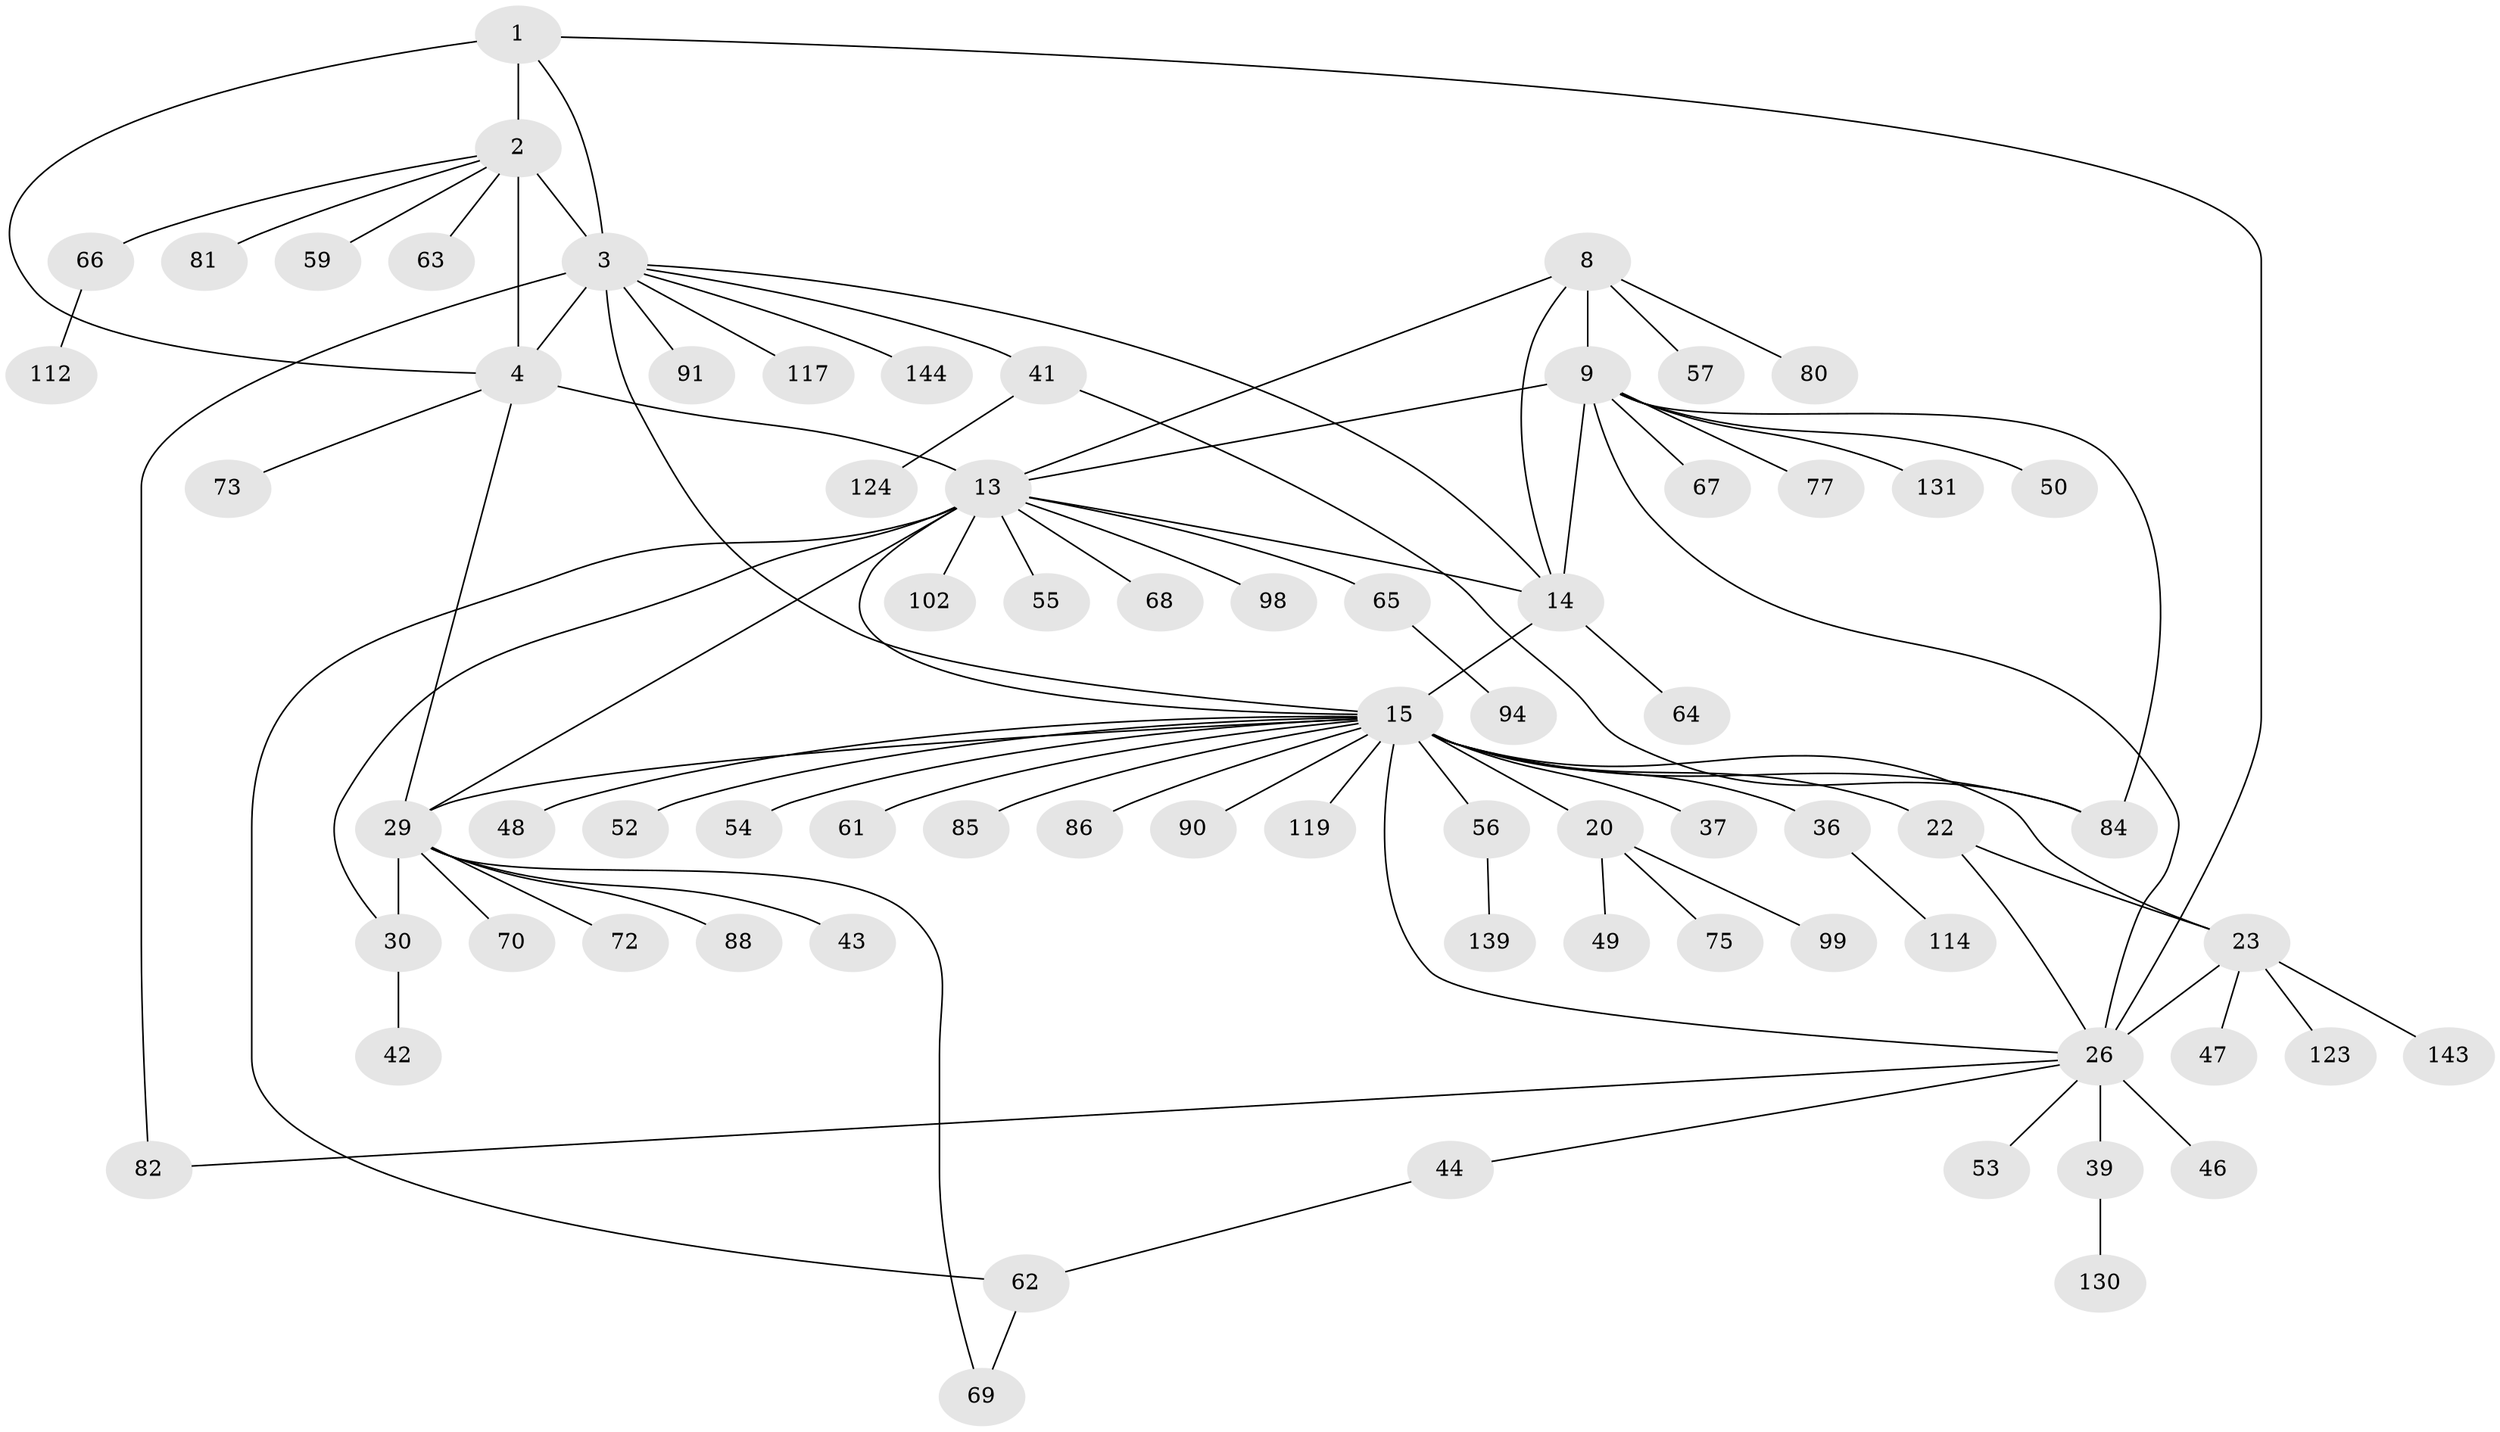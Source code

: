 // original degree distribution, {7: 0.034722222222222224, 8: 0.04861111111111111, 9: 0.05555555555555555, 12: 0.020833333333333332, 10: 0.020833333333333332, 13: 0.013888888888888888, 6: 0.013888888888888888, 11: 0.034722222222222224, 2: 0.1111111111111111, 1: 0.5833333333333334, 3: 0.05555555555555555, 4: 0.006944444444444444}
// Generated by graph-tools (version 1.1) at 2025/15/03/09/25 04:15:43]
// undirected, 72 vertices, 93 edges
graph export_dot {
graph [start="1"]
  node [color=gray90,style=filled];
  1;
  2 [super="+5"];
  3 [super="+7"];
  4 [super="+6"];
  8 [super="+11+93+92"];
  9 [super="+10+105+122+58+12+89"];
  13 [super="+35+87"];
  14 [super="+60+133+135+136"];
  15 [super="+16+18"];
  20 [super="+40"];
  22 [super="+74"];
  23 [super="+25+24"];
  26 [super="+28+97+107+96+111+45"];
  29 [super="+32+33"];
  30 [super="+31+79"];
  36;
  37;
  39;
  41;
  42;
  43 [super="+138"];
  44 [super="+121+76"];
  46 [super="+103"];
  47;
  48;
  49;
  50 [super="+125"];
  52;
  53;
  54;
  55;
  56;
  57;
  59;
  61;
  62;
  63;
  64;
  65;
  66;
  67;
  68;
  69;
  70;
  72;
  73;
  75;
  77;
  80;
  81;
  82 [super="+101"];
  84 [super="+115"];
  85;
  86;
  88;
  90 [super="+137+134"];
  91;
  94 [super="+100"];
  98;
  99;
  102;
  112;
  114;
  117;
  119;
  123;
  124;
  130;
  131;
  139;
  143;
  144;
  1 -- 2 [weight=2];
  1 -- 3 [weight=2];
  1 -- 4 [weight=2];
  1 -- 26;
  2 -- 3 [weight=4];
  2 -- 4 [weight=4];
  2 -- 59;
  2 -- 81;
  2 -- 66;
  2 -- 63;
  3 -- 4 [weight=4];
  3 -- 82;
  3 -- 14;
  3 -- 15;
  3 -- 41;
  3 -- 144;
  3 -- 117;
  3 -- 91;
  4 -- 13;
  4 -- 73;
  4 -- 29;
  8 -- 9 [weight=6];
  8 -- 13 [weight=2];
  8 -- 14 [weight=2];
  8 -- 57;
  8 -- 80;
  9 -- 13 [weight=3];
  9 -- 14 [weight=3];
  9 -- 50;
  9 -- 67;
  9 -- 131;
  9 -- 77;
  9 -- 84;
  9 -- 26;
  13 -- 14;
  13 -- 55;
  13 -- 62;
  13 -- 65;
  13 -- 98;
  13 -- 68;
  13 -- 102;
  13 -- 29 [weight=4];
  13 -- 30 [weight=2];
  13 -- 15 [weight=2];
  14 -- 15;
  14 -- 64;
  15 -- 20 [weight=6];
  15 -- 86;
  15 -- 90;
  15 -- 84 [weight=2];
  15 -- 22 [weight=2];
  15 -- 23 [weight=3];
  15 -- 26 [weight=2];
  15 -- 36;
  15 -- 37;
  15 -- 48;
  15 -- 54;
  15 -- 119;
  15 -- 61;
  15 -- 85;
  15 -- 52;
  15 -- 56;
  15 -- 29;
  20 -- 75;
  20 -- 99;
  20 -- 49;
  22 -- 23 [weight=3];
  22 -- 26 [weight=2];
  23 -- 26 [weight=6];
  23 -- 47;
  23 -- 123;
  23 -- 143;
  26 -- 39;
  26 -- 82;
  26 -- 44;
  26 -- 46;
  26 -- 53;
  29 -- 30 [weight=8];
  29 -- 72;
  29 -- 70;
  29 -- 88;
  29 -- 69;
  29 -- 43;
  30 -- 42;
  36 -- 114;
  39 -- 130;
  41 -- 124;
  41 -- 84;
  44 -- 62;
  56 -- 139;
  62 -- 69;
  65 -- 94;
  66 -- 112;
}
